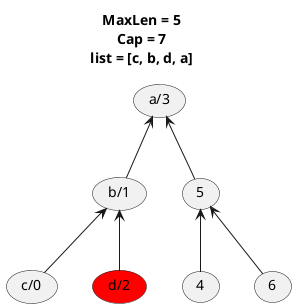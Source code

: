 @startuml

title
  MaxLen = 5
  Cap = 7
  list = [c, b, d, a]
end title

(c/0) as o0
(b/1) as o1
(d/2) as o2 #red
(a/3) as o3
(4) as o4
(5) as o5
(6) as o6

o5 -up-> o3
o4 -up-> o5
o6 -up-> o5

o1 -up-> o3
o0 -up-> o1
o2 -up-> o1


@enduml
